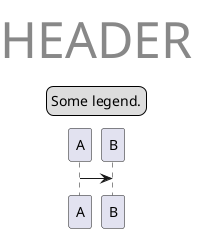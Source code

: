 {
  "sha1": "t3b3p649tbtdpjuaeiwdwl70dgxkp91",
  "insertion": {
    "when": "2024-06-04T17:28:45.755Z",
    "url": "https://forum.plantuml.net/9660/legend-comes-on-top-of-title-when-having-large-header",
    "user": "plantuml@gmail.com"
  }
}
@startuml
legend top
Some legend.
end legend

right header
<size:50>HEADER
end header


A -> B
@enduml

